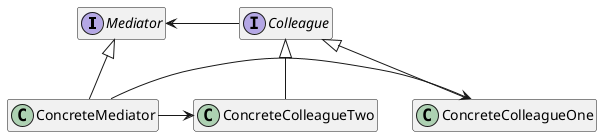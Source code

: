 @startuml
'https://plantuml.com/class-diagram

interface Mediator
hide Mediator members

class ConcreteMediator
hide ConcreteMediator members

interface Colleague
hide Colleague members


class ConcreteColleagueOne
hide ConcreteColleagueOne members

class ConcreteColleagueTwo
hide ConcreteColleagueTwo members


Mediator <-right- Colleague

Mediator <|-- ConcreteMediator

Colleague <|-- ConcreteColleagueOne
Colleague <|-- ConcreteColleagueTwo

ConcreteMediator -right-> ConcreteColleagueOne
ConcreteMediator -right-> ConcreteColleagueTwo

@enduml